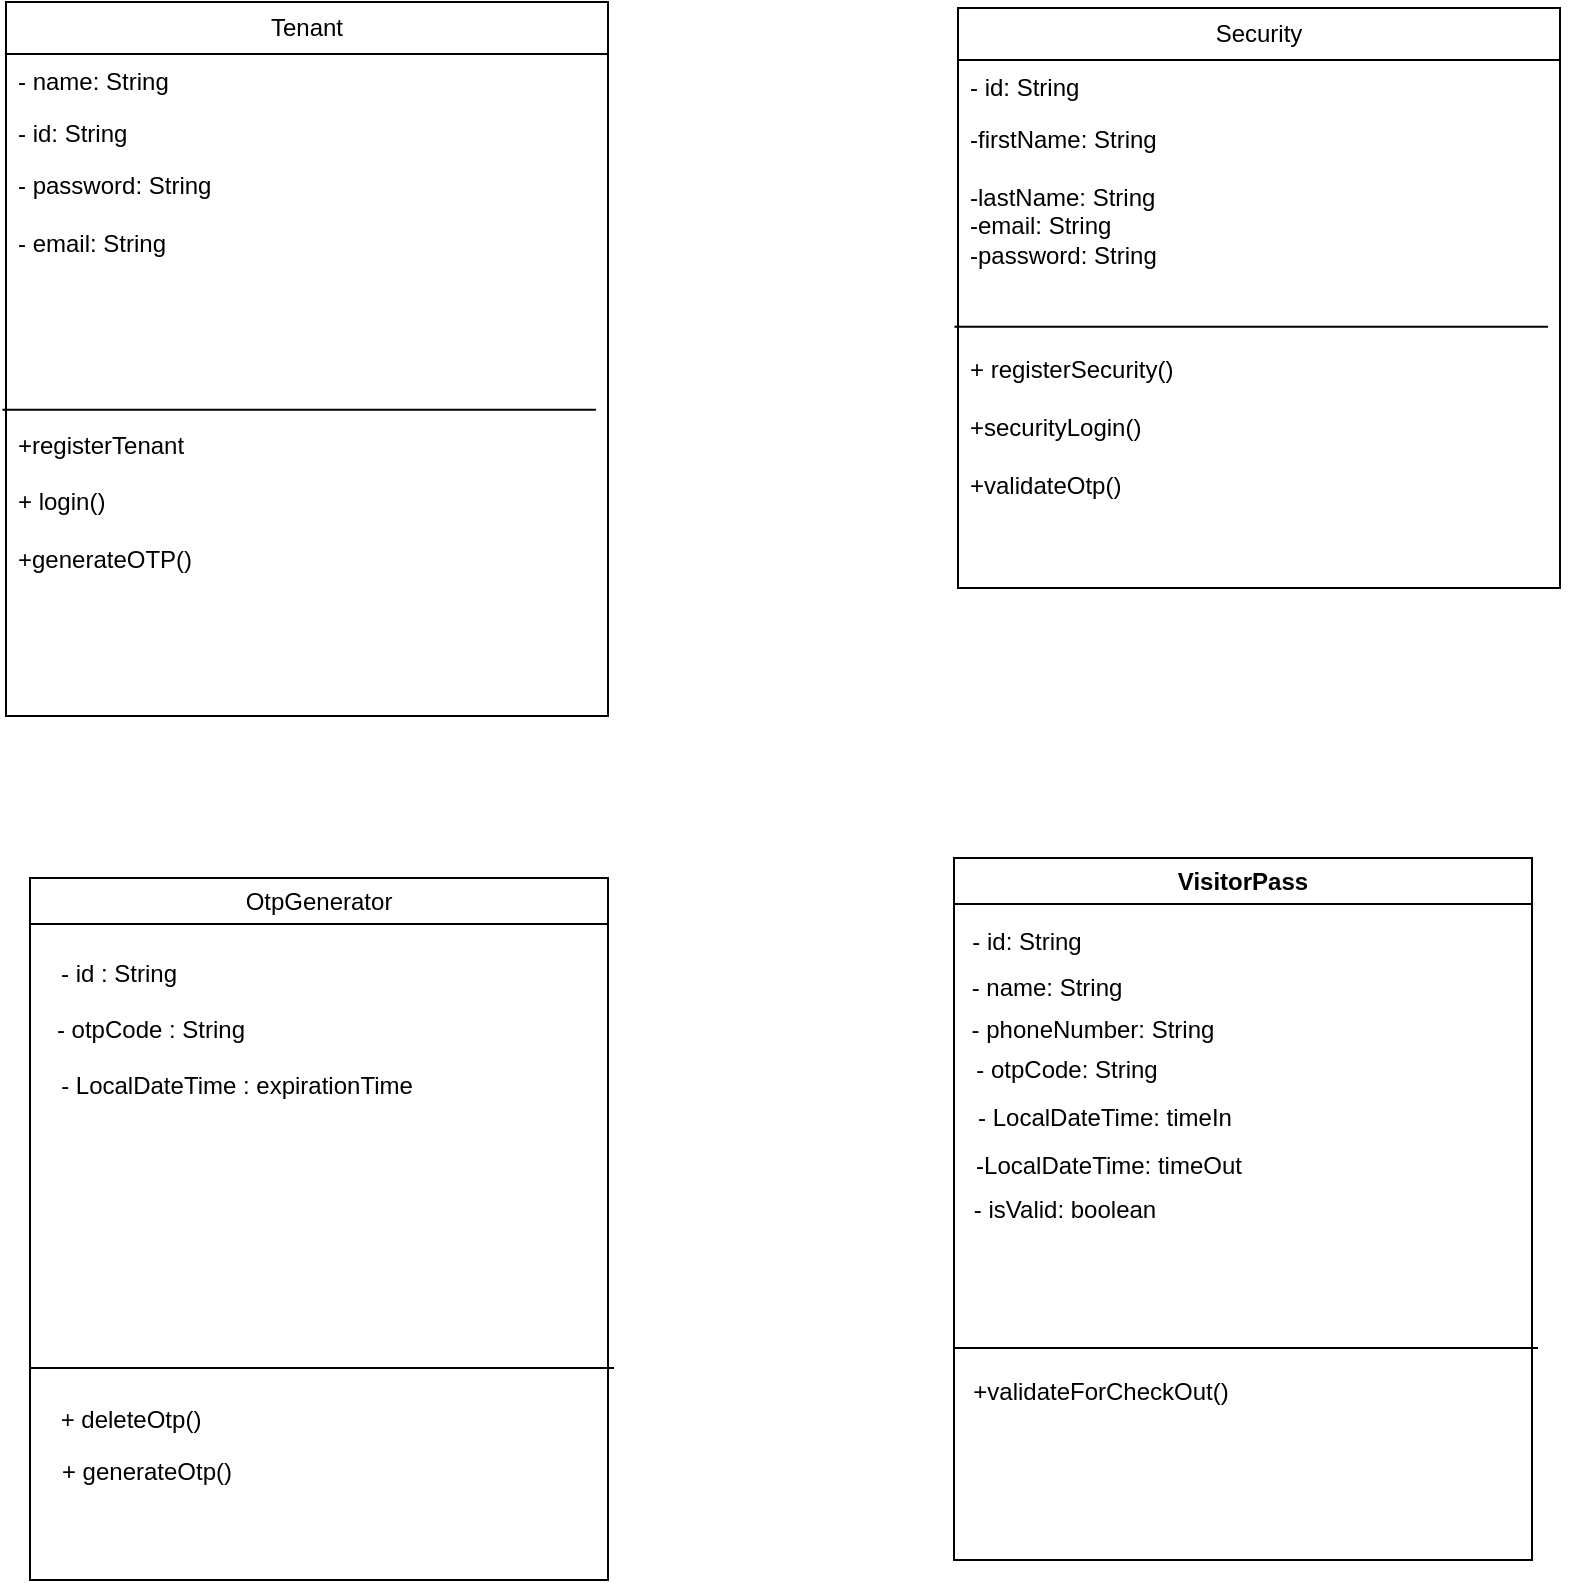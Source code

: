 <mxfile version="26.0.16">
  <diagram name="Page-1" id="puegfyDru43EZa5Xq3ZX">
    <mxGraphModel dx="1674" dy="836" grid="0" gridSize="10" guides="1" tooltips="1" connect="1" arrows="1" fold="1" page="1" pageScale="1" pageWidth="850" pageHeight="1100" math="0" shadow="0">
      <root>
        <mxCell id="0" />
        <mxCell id="1" parent="0" />
        <mxCell id="7DkGHxdjypdHkoecLDSZ-1" value="Tenant" style="swimlane;fontStyle=0;childLayout=stackLayout;horizontal=1;startSize=26;fillColor=none;horizontalStack=0;resizeParent=1;resizeParentMax=0;resizeLast=0;collapsible=1;marginBottom=0;whiteSpace=wrap;html=1;" parent="1" vertex="1">
          <mxGeometry x="10" y="8" width="301" height="357" as="geometry" />
        </mxCell>
        <mxCell id="7DkGHxdjypdHkoecLDSZ-2" value="- name: String&lt;div&gt;&lt;br&gt;&lt;/div&gt;" style="text;strokeColor=none;fillColor=none;align=left;verticalAlign=top;spacingLeft=4;spacingRight=4;overflow=hidden;rotatable=0;points=[[0,0.5],[1,0.5]];portConstraint=eastwest;whiteSpace=wrap;html=1;" parent="7DkGHxdjypdHkoecLDSZ-1" vertex="1">
          <mxGeometry y="26" width="301" height="26" as="geometry" />
        </mxCell>
        <mxCell id="Xb56GI4IN579YHYylpeK-1" value="" style="endArrow=none;html=1;rounded=0;entryX=0.98;entryY=0.451;entryDx=0;entryDy=0;entryPerimeter=0;exitX=-0.006;exitY=0.451;exitDx=0;exitDy=0;exitPerimeter=0;" parent="7DkGHxdjypdHkoecLDSZ-1" source="7DkGHxdjypdHkoecLDSZ-4" target="7DkGHxdjypdHkoecLDSZ-4" edge="1">
          <mxGeometry width="50" height="50" relative="1" as="geometry">
            <mxPoint x="-0.97" y="133.47" as="sourcePoint" />
            <mxPoint x="150.98" y="134.526" as="targetPoint" />
            <Array as="points" />
          </mxGeometry>
        </mxCell>
        <mxCell id="7DkGHxdjypdHkoecLDSZ-3" value="- id: String" style="text;strokeColor=none;fillColor=none;align=left;verticalAlign=top;spacingLeft=4;spacingRight=4;overflow=hidden;rotatable=0;points=[[0,0.5],[1,0.5]];portConstraint=eastwest;whiteSpace=wrap;html=1;" parent="7DkGHxdjypdHkoecLDSZ-1" vertex="1">
          <mxGeometry y="52" width="301" height="26" as="geometry" />
        </mxCell>
        <mxCell id="7DkGHxdjypdHkoecLDSZ-4" value="- password: String&lt;div&gt;&lt;br&gt;&lt;/div&gt;&lt;div&gt;- email: String&lt;br&gt;&lt;br&gt;&lt;br&gt;&lt;br&gt;&lt;br&gt;&lt;br&gt;&lt;/div&gt;&lt;div&gt;&lt;br&gt;+registerTenant&lt;br&gt;&lt;br&gt;&lt;span style=&quot;background-color: transparent; color: light-dark(rgb(0, 0, 0), rgb(255, 255, 255));&quot;&gt;+ login()&lt;/span&gt;&lt;/div&gt;&lt;div&gt;&lt;span style=&quot;background-color: transparent; color: light-dark(rgb(0, 0, 0), rgb(255, 255, 255));&quot;&gt;&lt;br&gt;&lt;/span&gt;&lt;/div&gt;&lt;div&gt;&lt;span style=&quot;background-color: transparent; color: light-dark(rgb(0, 0, 0), rgb(255, 255, 255));&quot;&gt;+generateOTP()&lt;/span&gt;&lt;/div&gt;" style="text;strokeColor=none;fillColor=none;align=left;verticalAlign=top;spacingLeft=4;spacingRight=4;overflow=hidden;rotatable=0;points=[[0,0.5],[1,0.5]];portConstraint=eastwest;whiteSpace=wrap;html=1;" parent="7DkGHxdjypdHkoecLDSZ-1" vertex="1">
          <mxGeometry y="78" width="301" height="279" as="geometry" />
        </mxCell>
        <mxCell id="Xb56GI4IN579YHYylpeK-4" value="Security" style="swimlane;fontStyle=0;childLayout=stackLayout;horizontal=1;startSize=26;fillColor=none;horizontalStack=0;resizeParent=1;resizeParentMax=0;resizeLast=0;collapsible=1;marginBottom=0;whiteSpace=wrap;html=1;" parent="1" vertex="1">
          <mxGeometry x="486" y="11" width="301" height="290" as="geometry" />
        </mxCell>
        <mxCell id="Xb56GI4IN579YHYylpeK-6" value="" style="endArrow=none;html=1;rounded=0;entryX=0.98;entryY=0.451;entryDx=0;entryDy=0;entryPerimeter=0;exitX=-0.006;exitY=0.451;exitDx=0;exitDy=0;exitPerimeter=0;" parent="Xb56GI4IN579YHYylpeK-4" source="Xb56GI4IN579YHYylpeK-8" target="Xb56GI4IN579YHYylpeK-8" edge="1">
          <mxGeometry width="50" height="50" relative="1" as="geometry">
            <mxPoint x="-0.97" y="133.47" as="sourcePoint" />
            <mxPoint x="150.98" y="134.526" as="targetPoint" />
            <Array as="points" />
          </mxGeometry>
        </mxCell>
        <mxCell id="Xb56GI4IN579YHYylpeK-7" value="- id: String" style="text;strokeColor=none;fillColor=none;align=left;verticalAlign=top;spacingLeft=4;spacingRight=4;overflow=hidden;rotatable=0;points=[[0,0.5],[1,0.5]];portConstraint=eastwest;whiteSpace=wrap;html=1;" parent="Xb56GI4IN579YHYylpeK-4" vertex="1">
          <mxGeometry y="26" width="301" height="26" as="geometry" />
        </mxCell>
        <mxCell id="Xb56GI4IN579YHYylpeK-8" value="-firstName: String&lt;div&gt;&lt;br&gt;&lt;/div&gt;&lt;div&gt;-lastName: String&lt;/div&gt;&lt;div&gt;-email: String&lt;/div&gt;&lt;div&gt;-password: String&lt;br&gt;&lt;br&gt;&lt;br&gt;&lt;br&gt;+ registerSecurity()&lt;br&gt;&lt;div&gt;&lt;br&gt;&lt;/div&gt;&lt;div&gt;+securityLogin()&lt;/div&gt;&lt;div&gt;&lt;br&gt;&lt;/div&gt;&lt;div&gt;+validateOtp()&lt;/div&gt;&lt;/div&gt;" style="text;strokeColor=none;fillColor=none;align=left;verticalAlign=top;spacingLeft=4;spacingRight=4;overflow=hidden;rotatable=0;points=[[0,0.5],[1,0.5]];portConstraint=eastwest;whiteSpace=wrap;html=1;" parent="Xb56GI4IN579YHYylpeK-4" vertex="1">
          <mxGeometry y="52" width="301" height="238" as="geometry" />
        </mxCell>
        <mxCell id="Xb56GI4IN579YHYylpeK-9" style="edgeStyle=orthogonalEdgeStyle;rounded=0;orthogonalLoop=1;jettySize=auto;html=1;exitX=1;exitY=0.5;exitDx=0;exitDy=0;" parent="Xb56GI4IN579YHYylpeK-4" source="Xb56GI4IN579YHYylpeK-8" target="Xb56GI4IN579YHYylpeK-8" edge="1">
          <mxGeometry relative="1" as="geometry" />
        </mxCell>
        <mxCell id="sFBtVvjGxzMMYln_WL0T-1" value="VisitorPass" style="swimlane;whiteSpace=wrap;html=1;" vertex="1" parent="1">
          <mxGeometry x="484" y="436" width="289" height="351" as="geometry" />
        </mxCell>
        <mxCell id="sFBtVvjGxzMMYln_WL0T-2" value="" style="endArrow=none;html=1;rounded=0;" edge="1" parent="sFBtVvjGxzMMYln_WL0T-1">
          <mxGeometry width="50" height="50" relative="1" as="geometry">
            <mxPoint y="245" as="sourcePoint" />
            <mxPoint x="292" y="245" as="targetPoint" />
          </mxGeometry>
        </mxCell>
        <mxCell id="sFBtVvjGxzMMYln_WL0T-3" value="- id: String" style="text;html=1;align=center;verticalAlign=middle;resizable=0;points=[];autosize=1;strokeColor=none;fillColor=none;" vertex="1" parent="1">
          <mxGeometry x="483" y="465" width="73" height="26" as="geometry" />
        </mxCell>
        <mxCell id="sFBtVvjGxzMMYln_WL0T-4" value="- name: String" style="text;html=1;align=center;verticalAlign=middle;resizable=0;points=[];autosize=1;strokeColor=none;fillColor=none;" vertex="1" parent="1">
          <mxGeometry x="483" y="488" width="93" height="26" as="geometry" />
        </mxCell>
        <mxCell id="sFBtVvjGxzMMYln_WL0T-5" value="- phoneNumber: String" style="text;html=1;align=center;verticalAlign=middle;resizable=0;points=[];autosize=1;strokeColor=none;fillColor=none;" vertex="1" parent="1">
          <mxGeometry x="483" y="509" width="139" height="26" as="geometry" />
        </mxCell>
        <mxCell id="sFBtVvjGxzMMYln_WL0T-6" value="- otpCode: String" style="text;html=1;align=center;verticalAlign=middle;resizable=0;points=[];autosize=1;strokeColor=none;fillColor=none;" vertex="1" parent="1">
          <mxGeometry x="485" y="529" width="109" height="26" as="geometry" />
        </mxCell>
        <mxCell id="sFBtVvjGxzMMYln_WL0T-7" value="- LocalDateTime: timeIn" style="text;html=1;align=center;verticalAlign=middle;resizable=0;points=[];autosize=1;strokeColor=none;fillColor=none;" vertex="1" parent="1">
          <mxGeometry x="486" y="553" width="145" height="26" as="geometry" />
        </mxCell>
        <mxCell id="sFBtVvjGxzMMYln_WL0T-8" value="-LocalDateTime: timeOut" style="text;html=1;align=center;verticalAlign=middle;resizable=0;points=[];autosize=1;strokeColor=none;fillColor=none;" vertex="1" parent="1">
          <mxGeometry x="485" y="577" width="151" height="26" as="geometry" />
        </mxCell>
        <mxCell id="sFBtVvjGxzMMYln_WL0T-9" value="- isValid: boolean" style="text;html=1;align=center;verticalAlign=middle;resizable=0;points=[];autosize=1;strokeColor=none;fillColor=none;" vertex="1" parent="1">
          <mxGeometry x="484" y="599" width="109" height="26" as="geometry" />
        </mxCell>
        <mxCell id="sFBtVvjGxzMMYln_WL0T-10" value="&lt;span style=&quot;text-align: left; text-wrap-mode: wrap;&quot;&gt;+validateForCheckOut()&lt;/span&gt;" style="text;html=1;align=center;verticalAlign=middle;resizable=0;points=[];autosize=1;strokeColor=none;fillColor=none;" vertex="1" parent="1">
          <mxGeometry x="484" y="690" width="146" height="26" as="geometry" />
        </mxCell>
        <mxCell id="sFBtVvjGxzMMYln_WL0T-11" value="&lt;span style=&quot;font-weight: 400;&quot;&gt;OtpGenerator&lt;/span&gt;" style="swimlane;whiteSpace=wrap;html=1;" vertex="1" parent="1">
          <mxGeometry x="22" y="446" width="289" height="351" as="geometry" />
        </mxCell>
        <mxCell id="sFBtVvjGxzMMYln_WL0T-12" value="" style="endArrow=none;html=1;rounded=0;" edge="1" parent="sFBtVvjGxzMMYln_WL0T-11">
          <mxGeometry width="50" height="50" relative="1" as="geometry">
            <mxPoint y="245" as="sourcePoint" />
            <mxPoint x="292" y="245" as="targetPoint" />
          </mxGeometry>
        </mxCell>
        <mxCell id="sFBtVvjGxzMMYln_WL0T-16" value="- otpCode : String" style="text;html=1;align=center;verticalAlign=middle;resizable=0;points=[];autosize=1;strokeColor=none;fillColor=none;" vertex="1" parent="sFBtVvjGxzMMYln_WL0T-11">
          <mxGeometry x="4" y="63" width="112" height="26" as="geometry" />
        </mxCell>
        <mxCell id="sFBtVvjGxzMMYln_WL0T-14" value="- id : String" style="text;html=1;align=center;verticalAlign=middle;resizable=0;points=[];autosize=1;strokeColor=none;fillColor=none;" vertex="1" parent="sFBtVvjGxzMMYln_WL0T-11">
          <mxGeometry x="6" y="35" width="76" height="26" as="geometry" />
        </mxCell>
        <mxCell id="sFBtVvjGxzMMYln_WL0T-17" value="- LocalDateTime : expirationTime" style="text;html=1;align=center;verticalAlign=middle;resizable=0;points=[];autosize=1;strokeColor=none;fillColor=none;" vertex="1" parent="sFBtVvjGxzMMYln_WL0T-11">
          <mxGeometry x="6" y="91" width="194" height="26" as="geometry" />
        </mxCell>
        <mxCell id="sFBtVvjGxzMMYln_WL0T-18" value="+ deleteOtp()" style="text;html=1;align=center;verticalAlign=middle;resizable=0;points=[];autosize=1;strokeColor=none;fillColor=none;" vertex="1" parent="sFBtVvjGxzMMYln_WL0T-11">
          <mxGeometry x="6" y="258" width="88" height="26" as="geometry" />
        </mxCell>
        <mxCell id="sFBtVvjGxzMMYln_WL0T-19" value="+ generateOtp()" style="text;html=1;align=center;verticalAlign=middle;resizable=0;points=[];autosize=1;strokeColor=none;fillColor=none;" vertex="1" parent="sFBtVvjGxzMMYln_WL0T-11">
          <mxGeometry x="6" y="284" width="103" height="26" as="geometry" />
        </mxCell>
      </root>
    </mxGraphModel>
  </diagram>
</mxfile>
